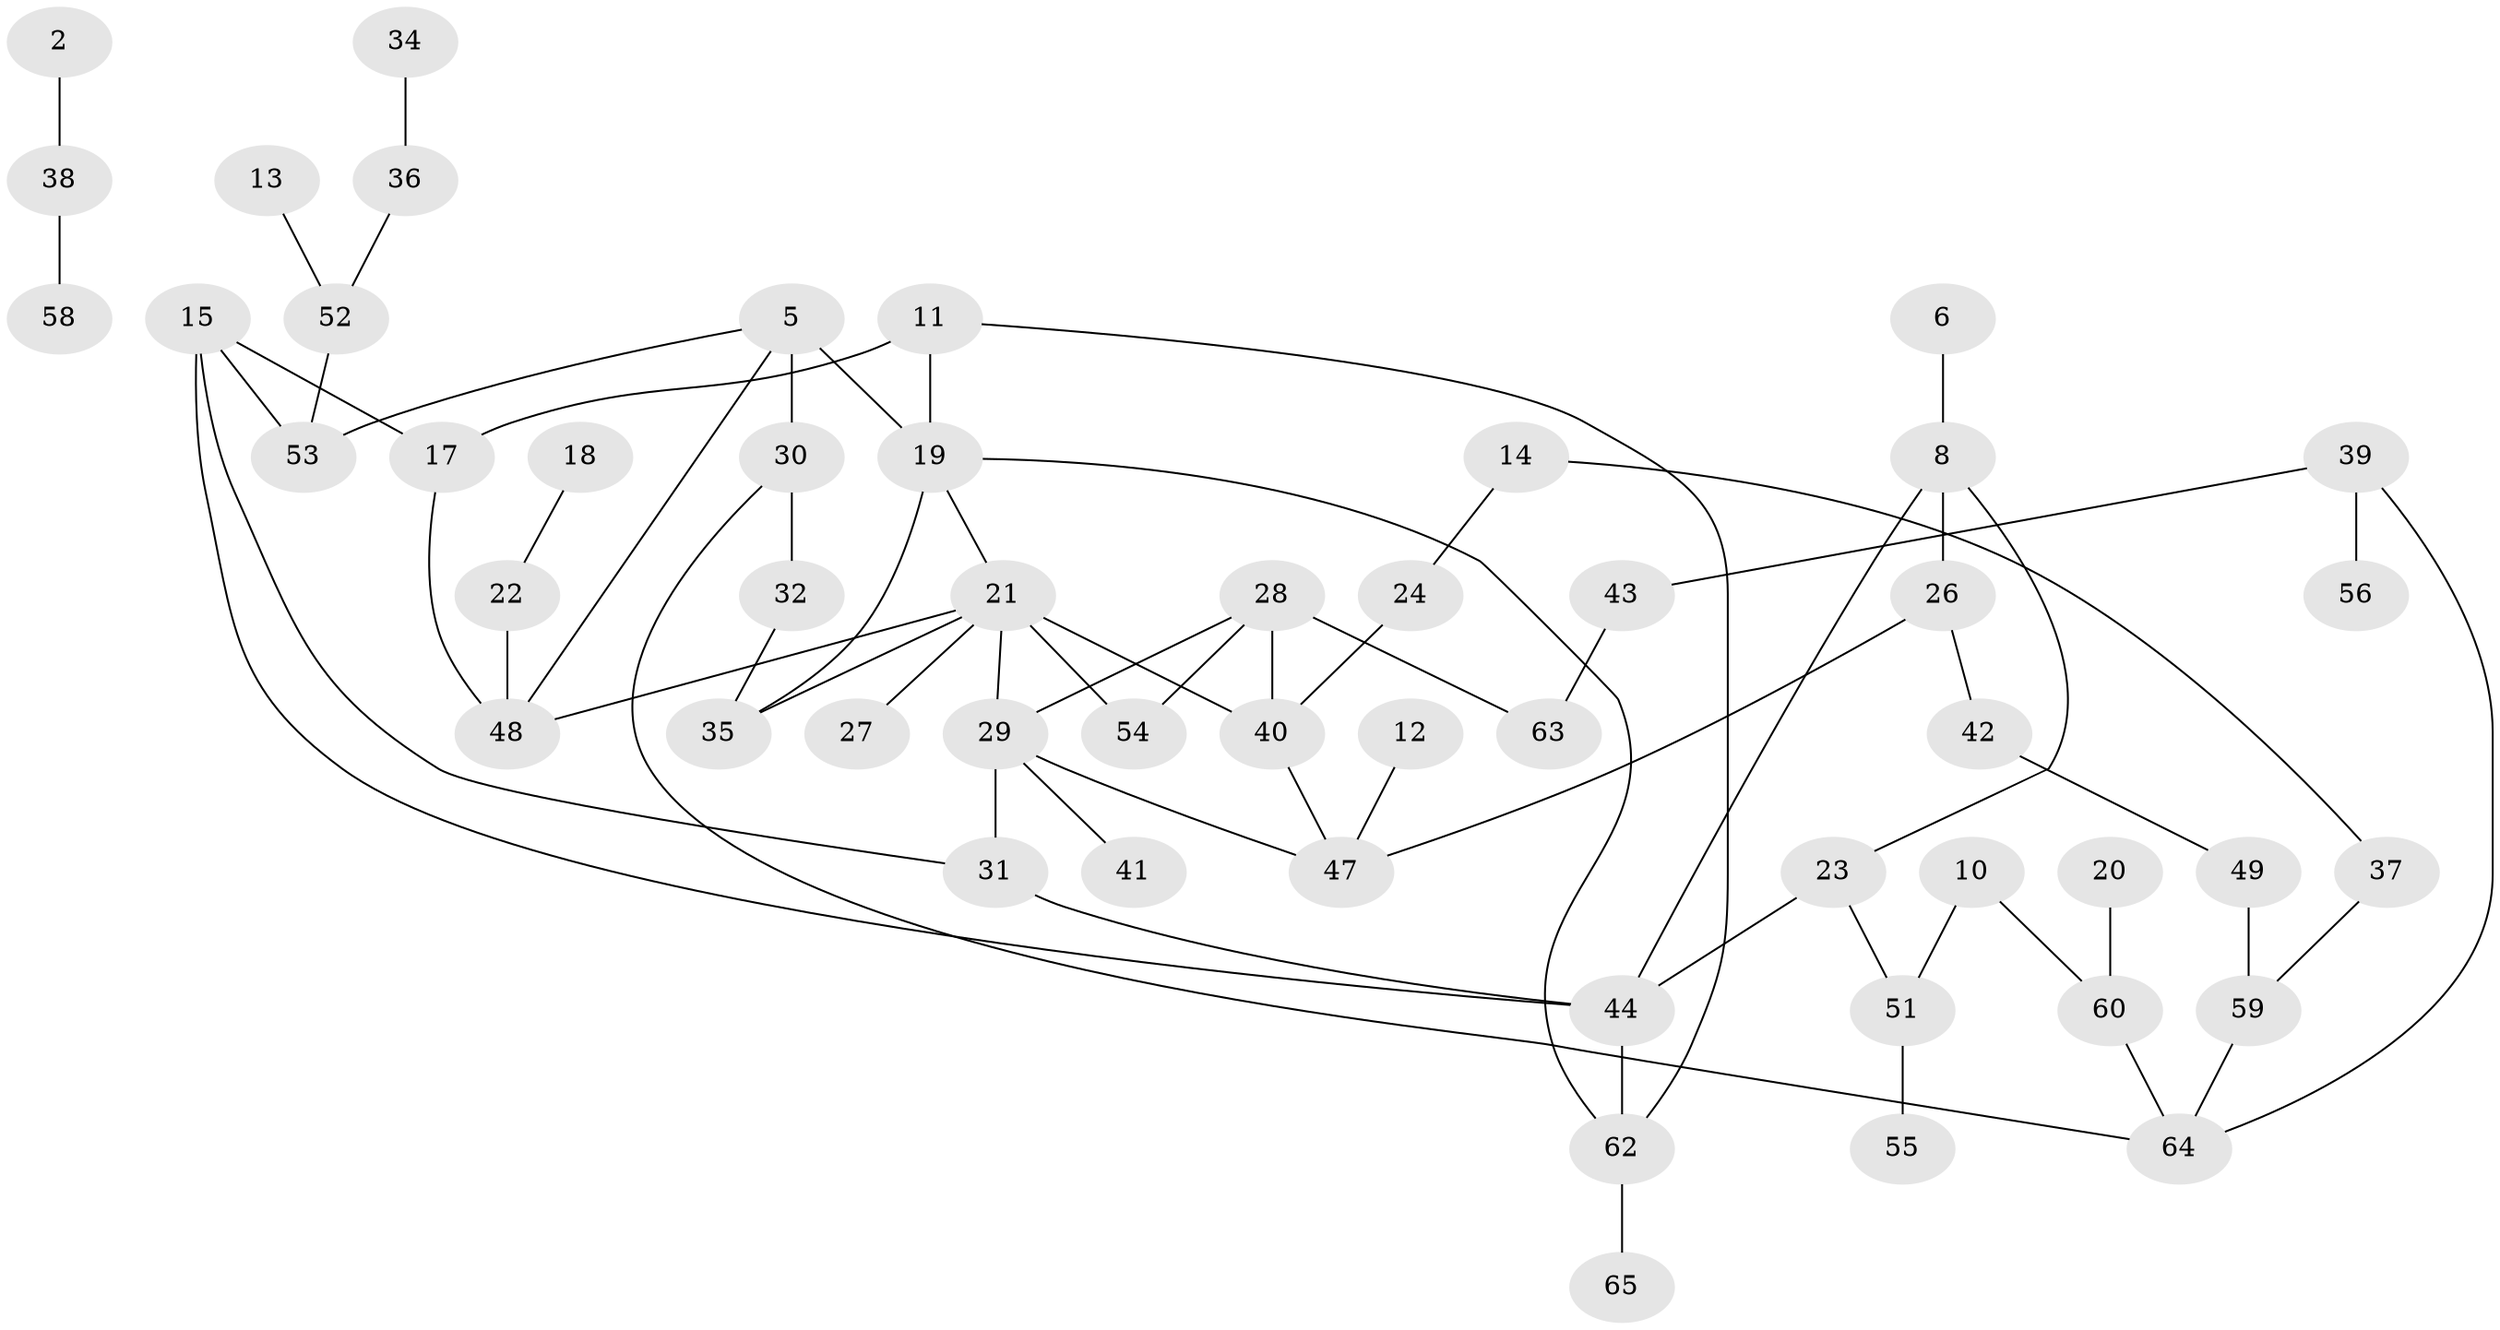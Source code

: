 // original degree distribution, {2: 0.2558139534883721, 0: 0.07751937984496124, 1: 0.3023255813953488, 3: 0.20930232558139536, 6: 0.007751937984496124, 5: 0.03875968992248062, 4: 0.10077519379844961, 7: 0.007751937984496124}
// Generated by graph-tools (version 1.1) at 2025/00/03/09/25 03:00:45]
// undirected, 52 vertices, 68 edges
graph export_dot {
graph [start="1"]
  node [color=gray90,style=filled];
  2;
  5;
  6;
  8;
  10;
  11;
  12;
  13;
  14;
  15;
  17;
  18;
  19;
  20;
  21;
  22;
  23;
  24;
  26;
  27;
  28;
  29;
  30;
  31;
  32;
  34;
  35;
  36;
  37;
  38;
  39;
  40;
  41;
  42;
  43;
  44;
  47;
  48;
  49;
  51;
  52;
  53;
  54;
  55;
  56;
  58;
  59;
  60;
  62;
  63;
  64;
  65;
  2 -- 38 [weight=1.0];
  5 -- 19 [weight=2.0];
  5 -- 30 [weight=1.0];
  5 -- 48 [weight=1.0];
  5 -- 53 [weight=1.0];
  6 -- 8 [weight=1.0];
  8 -- 23 [weight=1.0];
  8 -- 26 [weight=1.0];
  8 -- 44 [weight=1.0];
  10 -- 51 [weight=1.0];
  10 -- 60 [weight=1.0];
  11 -- 17 [weight=2.0];
  11 -- 19 [weight=1.0];
  11 -- 62 [weight=1.0];
  12 -- 47 [weight=1.0];
  13 -- 52 [weight=1.0];
  14 -- 24 [weight=1.0];
  14 -- 37 [weight=1.0];
  15 -- 17 [weight=1.0];
  15 -- 31 [weight=1.0];
  15 -- 44 [weight=1.0];
  15 -- 53 [weight=1.0];
  17 -- 48 [weight=1.0];
  18 -- 22 [weight=1.0];
  19 -- 21 [weight=1.0];
  19 -- 35 [weight=1.0];
  19 -- 62 [weight=1.0];
  20 -- 60 [weight=1.0];
  21 -- 27 [weight=1.0];
  21 -- 29 [weight=1.0];
  21 -- 35 [weight=1.0];
  21 -- 40 [weight=2.0];
  21 -- 48 [weight=1.0];
  21 -- 54 [weight=1.0];
  22 -- 48 [weight=1.0];
  23 -- 44 [weight=1.0];
  23 -- 51 [weight=1.0];
  24 -- 40 [weight=1.0];
  26 -- 42 [weight=1.0];
  26 -- 47 [weight=1.0];
  28 -- 29 [weight=1.0];
  28 -- 40 [weight=2.0];
  28 -- 54 [weight=1.0];
  28 -- 63 [weight=2.0];
  29 -- 31 [weight=1.0];
  29 -- 41 [weight=1.0];
  29 -- 47 [weight=1.0];
  30 -- 32 [weight=1.0];
  30 -- 64 [weight=1.0];
  31 -- 44 [weight=2.0];
  32 -- 35 [weight=1.0];
  34 -- 36 [weight=1.0];
  36 -- 52 [weight=1.0];
  37 -- 59 [weight=1.0];
  38 -- 58 [weight=1.0];
  39 -- 43 [weight=1.0];
  39 -- 56 [weight=1.0];
  39 -- 64 [weight=1.0];
  40 -- 47 [weight=1.0];
  42 -- 49 [weight=1.0];
  43 -- 63 [weight=1.0];
  44 -- 62 [weight=1.0];
  49 -- 59 [weight=1.0];
  51 -- 55 [weight=1.0];
  52 -- 53 [weight=1.0];
  59 -- 64 [weight=1.0];
  60 -- 64 [weight=1.0];
  62 -- 65 [weight=1.0];
}
